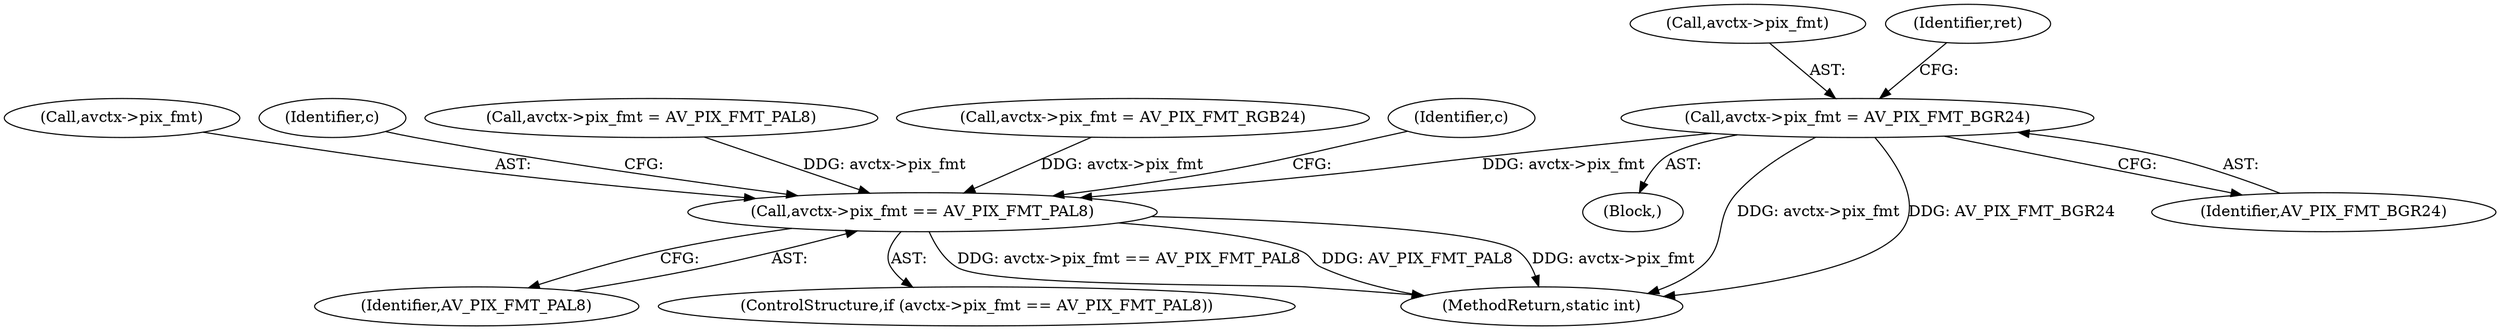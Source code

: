 digraph "0_FFmpeg_e1b60aad77c27ed5d4dfc11e5e6a05a38c70489d@pointer" {
"1000386" [label="(Call,avctx->pix_fmt = AV_PIX_FMT_BGR24)"];
"1000488" [label="(Call,avctx->pix_fmt == AV_PIX_FMT_PAL8)"];
"1000386" [label="(Call,avctx->pix_fmt = AV_PIX_FMT_BGR24)"];
"1000487" [label="(ControlStructure,if (avctx->pix_fmt == AV_PIX_FMT_PAL8))"];
"1000508" [label="(MethodReturn,static int)"];
"1000489" [label="(Call,avctx->pix_fmt)"];
"1000387" [label="(Call,avctx->pix_fmt)"];
"1000500" [label="(Identifier,c)"];
"1000390" [label="(Identifier,AV_PIX_FMT_BGR24)"];
"1000349" [label="(Call,avctx->pix_fmt = AV_PIX_FMT_PAL8)"];
"1000371" [label="(Block,)"];
"1000413" [label="(Call,avctx->pix_fmt = AV_PIX_FMT_RGB24)"];
"1000488" [label="(Call,avctx->pix_fmt == AV_PIX_FMT_PAL8)"];
"1000492" [label="(Identifier,AV_PIX_FMT_PAL8)"];
"1000495" [label="(Identifier,c)"];
"1000435" [label="(Identifier,ret)"];
"1000386" -> "1000371"  [label="AST: "];
"1000386" -> "1000390"  [label="CFG: "];
"1000387" -> "1000386"  [label="AST: "];
"1000390" -> "1000386"  [label="AST: "];
"1000435" -> "1000386"  [label="CFG: "];
"1000386" -> "1000508"  [label="DDG: avctx->pix_fmt"];
"1000386" -> "1000508"  [label="DDG: AV_PIX_FMT_BGR24"];
"1000386" -> "1000488"  [label="DDG: avctx->pix_fmt"];
"1000488" -> "1000487"  [label="AST: "];
"1000488" -> "1000492"  [label="CFG: "];
"1000489" -> "1000488"  [label="AST: "];
"1000492" -> "1000488"  [label="AST: "];
"1000495" -> "1000488"  [label="CFG: "];
"1000500" -> "1000488"  [label="CFG: "];
"1000488" -> "1000508"  [label="DDG: avctx->pix_fmt"];
"1000488" -> "1000508"  [label="DDG: avctx->pix_fmt == AV_PIX_FMT_PAL8"];
"1000488" -> "1000508"  [label="DDG: AV_PIX_FMT_PAL8"];
"1000413" -> "1000488"  [label="DDG: avctx->pix_fmt"];
"1000349" -> "1000488"  [label="DDG: avctx->pix_fmt"];
}
